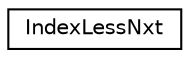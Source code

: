 digraph "Graphical Class Hierarchy"
{
  edge [fontname="Helvetica",fontsize="10",labelfontname="Helvetica",labelfontsize="10"];
  node [fontname="Helvetica",fontsize="10",shape=record];
  rankdir="LR";
  Node0 [label="IndexLessNxt",height=0.2,width=0.4,color="black", fillcolor="white", style="filled",URL="$structkaldi_1_1nnet3_1_1IndexLessNxt.html"];
}
